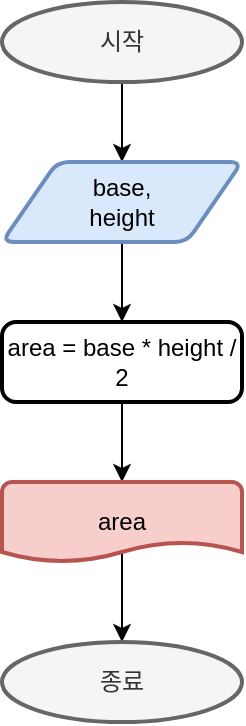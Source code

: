 <mxfile version="20.8.8" type="github">
  <diagram name="페이지-1" id="5Je5hGqeho11CHX6itSL">
    <mxGraphModel dx="660" dy="574" grid="1" gridSize="10" guides="1" tooltips="1" connect="1" arrows="1" fold="1" page="1" pageScale="1" pageWidth="827" pageHeight="1169" math="0" shadow="0">
      <root>
        <mxCell id="0" />
        <mxCell id="1" parent="0" />
        <mxCell id="T_t7bW58doF9watrMlct-11" value="" style="endArrow=classic;html=1;rounded=0;exitX=0.5;exitY=0;exitDx=0;exitDy=0;exitPerimeter=0;entryX=0.5;entryY=0;entryDx=0;entryDy=0;entryPerimeter=0;" edge="1" parent="1" source="T_t7bW58doF9watrMlct-5" target="T_t7bW58doF9watrMlct-10">
          <mxGeometry width="50" height="50" relative="1" as="geometry">
            <mxPoint x="380" y="370" as="sourcePoint" />
            <mxPoint x="430" y="320" as="targetPoint" />
          </mxGeometry>
        </mxCell>
        <mxCell id="T_t7bW58doF9watrMlct-8" style="edgeStyle=orthogonalEdgeStyle;rounded=0;orthogonalLoop=1;jettySize=auto;html=1;exitX=0.5;exitY=1;exitDx=0;exitDy=0;exitPerimeter=0;entryX=0.5;entryY=0;entryDx=0;entryDy=0;" edge="1" parent="1" source="T_t7bW58doF9watrMlct-1" target="T_t7bW58doF9watrMlct-4">
          <mxGeometry relative="1" as="geometry" />
        </mxCell>
        <mxCell id="T_t7bW58doF9watrMlct-1" value="시작" style="strokeWidth=2;html=1;shape=mxgraph.flowchart.start_1;whiteSpace=wrap;fillColor=#f5f5f5;fontColor=#333333;strokeColor=#666666;" vertex="1" parent="1">
          <mxGeometry x="280" y="120" width="120" height="40" as="geometry" />
        </mxCell>
        <mxCell id="T_t7bW58doF9watrMlct-6" style="edgeStyle=orthogonalEdgeStyle;rounded=0;orthogonalLoop=1;jettySize=auto;html=1;exitX=0.5;exitY=1;exitDx=0;exitDy=0;entryX=0.5;entryY=0;entryDx=0;entryDy=0;entryPerimeter=0;" edge="1" parent="1" source="T_t7bW58doF9watrMlct-2" target="T_t7bW58doF9watrMlct-5">
          <mxGeometry relative="1" as="geometry" />
        </mxCell>
        <mxCell id="T_t7bW58doF9watrMlct-2" value="area = base * height / 2" style="rounded=1;whiteSpace=wrap;html=1;absoluteArcSize=1;arcSize=14;strokeWidth=2;" vertex="1" parent="1">
          <mxGeometry x="280" y="280" width="120" height="40" as="geometry" />
        </mxCell>
        <mxCell id="T_t7bW58doF9watrMlct-9" style="edgeStyle=orthogonalEdgeStyle;rounded=0;orthogonalLoop=1;jettySize=auto;html=1;exitX=0.5;exitY=1;exitDx=0;exitDy=0;entryX=0.5;entryY=0;entryDx=0;entryDy=0;" edge="1" parent="1" source="T_t7bW58doF9watrMlct-4" target="T_t7bW58doF9watrMlct-2">
          <mxGeometry relative="1" as="geometry" />
        </mxCell>
        <mxCell id="T_t7bW58doF9watrMlct-4" value="base,&lt;br&gt;height" style="shape=parallelogram;html=1;strokeWidth=2;perimeter=parallelogramPerimeter;whiteSpace=wrap;rounded=1;arcSize=12;size=0.23;fillColor=#dae8fc;strokeColor=#6c8ebf;" vertex="1" parent="1">
          <mxGeometry x="280" y="200" width="120" height="40" as="geometry" />
        </mxCell>
        <mxCell id="T_t7bW58doF9watrMlct-5" value="area" style="strokeWidth=2;html=1;shape=mxgraph.flowchart.document2;whiteSpace=wrap;size=0.25;fillColor=#f8cecc;strokeColor=#b85450;" vertex="1" parent="1">
          <mxGeometry x="280" y="360" width="120" height="40" as="geometry" />
        </mxCell>
        <mxCell id="T_t7bW58doF9watrMlct-10" value="종료" style="strokeWidth=2;html=1;shape=mxgraph.flowchart.start_1;whiteSpace=wrap;fillColor=#f5f5f5;fontColor=#333333;strokeColor=#666666;" vertex="1" parent="1">
          <mxGeometry x="280" y="440" width="120" height="40" as="geometry" />
        </mxCell>
      </root>
    </mxGraphModel>
  </diagram>
</mxfile>
